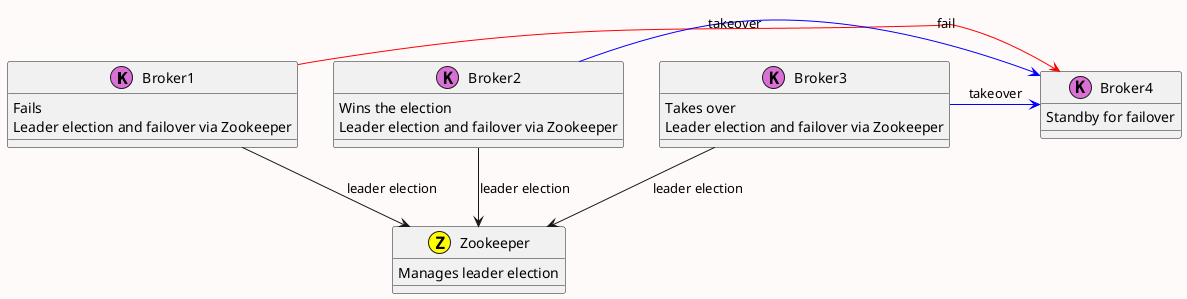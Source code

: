 @startuml
skinparam backgroundColor #FFFAFA

class Broker1 << (K,orchid) >> {
    Fails
    Leader election and failover via Zookeeper
}
class Broker2 << (K,orchid) >> {
    Wins the election
    Leader election and failover via Zookeeper
}
class Broker3 << (K,orchid) >> {
    Takes over
    Leader election and failover via Zookeeper
}
class Broker4 << (K,orchid) >> {
    Standby for failover
}
class Zookeeper << (Z,yellow) >> {
    Manages leader election
}

Broker1 --> Zookeeper : leader election
Broker2 --> Zookeeper : leader election
Broker3 --> Zookeeper : leader election

Broker1 -[#red]> Broker4 : fail
Broker2 -[#blue]> Broker4 : takeover
Broker3 -[#blue]> Broker4 : takeover

@enduml
